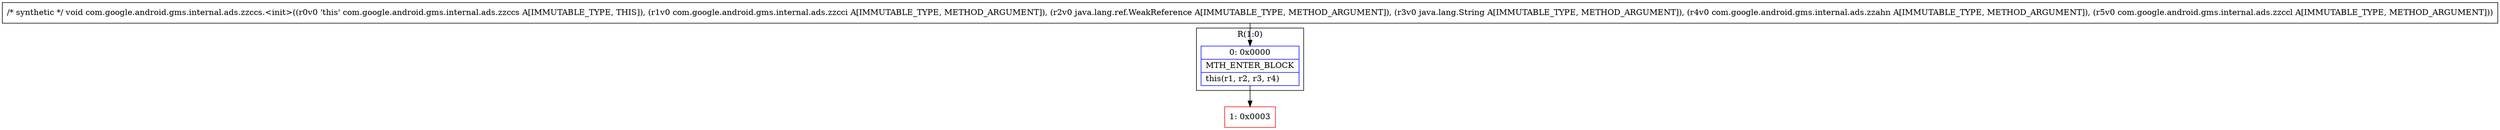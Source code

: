 digraph "CFG forcom.google.android.gms.internal.ads.zzccs.\<init\>(Lcom\/google\/android\/gms\/internal\/ads\/zzcci;Ljava\/lang\/ref\/WeakReference;Ljava\/lang\/String;Lcom\/google\/android\/gms\/internal\/ads\/zzahn;Lcom\/google\/android\/gms\/internal\/ads\/zzccl;)V" {
subgraph cluster_Region_1654285222 {
label = "R(1:0)";
node [shape=record,color=blue];
Node_0 [shape=record,label="{0\:\ 0x0000|MTH_ENTER_BLOCK\l|this(r1, r2, r3, r4)\l}"];
}
Node_1 [shape=record,color=red,label="{1\:\ 0x0003}"];
MethodNode[shape=record,label="{\/* synthetic *\/ void com.google.android.gms.internal.ads.zzccs.\<init\>((r0v0 'this' com.google.android.gms.internal.ads.zzccs A[IMMUTABLE_TYPE, THIS]), (r1v0 com.google.android.gms.internal.ads.zzcci A[IMMUTABLE_TYPE, METHOD_ARGUMENT]), (r2v0 java.lang.ref.WeakReference A[IMMUTABLE_TYPE, METHOD_ARGUMENT]), (r3v0 java.lang.String A[IMMUTABLE_TYPE, METHOD_ARGUMENT]), (r4v0 com.google.android.gms.internal.ads.zzahn A[IMMUTABLE_TYPE, METHOD_ARGUMENT]), (r5v0 com.google.android.gms.internal.ads.zzccl A[IMMUTABLE_TYPE, METHOD_ARGUMENT])) }"];
MethodNode -> Node_0;
Node_0 -> Node_1;
}

